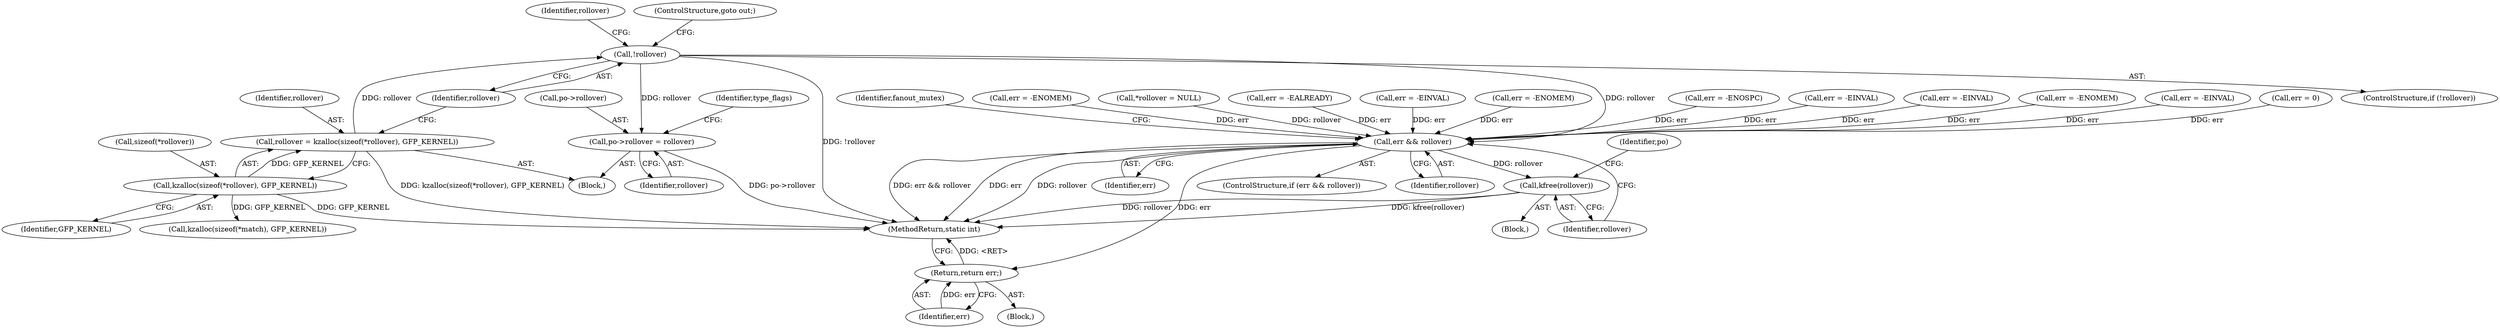 digraph "0_linux_008ba2a13f2d04c947adc536d19debb8fe66f110@pointer" {
"1000196" [label="(Call,!rollover)"];
"1000188" [label="(Call,rollover = kzalloc(sizeof(*rollover), GFP_KERNEL))"];
"1000190" [label="(Call,kzalloc(sizeof(*rollover), GFP_KERNEL))"];
"1000217" [label="(Call,po->rollover = rollover)"];
"1000479" [label="(Call,err && rollover)"];
"1000483" [label="(Call,kfree(rollover))"];
"1000493" [label="(Return,return err;)"];
"1000436" [label="(Call,err = -ENOSPC)"];
"1000478" [label="(ControlStructure,if (err && rollover))"];
"1000482" [label="(Block,)"];
"1000202" [label="(Identifier,rollover)"];
"1000494" [label="(Identifier,err)"];
"1000198" [label="(ControlStructure,goto out;)"];
"1000156" [label="(Call,err = -EINVAL)"];
"1000483" [label="(Call,kfree(rollover))"];
"1000401" [label="(Call,err = -EINVAL)"];
"1000184" [label="(Call,err = -ENOMEM)"];
"1000197" [label="(Identifier,rollover)"];
"1000224" [label="(Identifier,type_flags)"];
"1000189" [label="(Identifier,rollover)"];
"1000302" [label="(Call,kzalloc(sizeof(*match), GFP_KERNEL))"];
"1000481" [label="(Identifier,rollover)"];
"1000232" [label="(Call,err = -EINVAL)"];
"1000474" [label="(Call,err = 0)"];
"1000492" [label="(Identifier,fanout_mutex)"];
"1000195" [label="(ControlStructure,if (!rollover))"];
"1000479" [label="(Call,err && rollover)"];
"1000194" [label="(Identifier,GFP_KERNEL)"];
"1000218" [label="(Call,po->rollover)"];
"1000296" [label="(Call,err = -ENOMEM)"];
"1000105" [label="(Block,)"];
"1000480" [label="(Identifier,err)"];
"1000107" [label="(Call,*rollover = NULL)"];
"1000190" [label="(Call,kzalloc(sizeof(*rollover), GFP_KERNEL))"];
"1000493" [label="(Return,return err;)"];
"1000191" [label="(Call,sizeof(*rollover))"];
"1000166" [label="(Call,err = -EALREADY)"];
"1000188" [label="(Call,rollover = kzalloc(sizeof(*rollover), GFP_KERNEL))"];
"1000221" [label="(Identifier,rollover)"];
"1000484" [label="(Identifier,rollover)"];
"1000183" [label="(Block,)"];
"1000279" [label="(Call,err = -EINVAL)"];
"1000244" [label="(Call,err = -ENOMEM)"];
"1000487" [label="(Identifier,po)"];
"1000196" [label="(Call,!rollover)"];
"1000217" [label="(Call,po->rollover = rollover)"];
"1000495" [label="(MethodReturn,static int)"];
"1000196" -> "1000195"  [label="AST: "];
"1000196" -> "1000197"  [label="CFG: "];
"1000197" -> "1000196"  [label="AST: "];
"1000198" -> "1000196"  [label="CFG: "];
"1000202" -> "1000196"  [label="CFG: "];
"1000196" -> "1000495"  [label="DDG: !rollover"];
"1000188" -> "1000196"  [label="DDG: rollover"];
"1000196" -> "1000217"  [label="DDG: rollover"];
"1000196" -> "1000479"  [label="DDG: rollover"];
"1000188" -> "1000183"  [label="AST: "];
"1000188" -> "1000190"  [label="CFG: "];
"1000189" -> "1000188"  [label="AST: "];
"1000190" -> "1000188"  [label="AST: "];
"1000197" -> "1000188"  [label="CFG: "];
"1000188" -> "1000495"  [label="DDG: kzalloc(sizeof(*rollover), GFP_KERNEL)"];
"1000190" -> "1000188"  [label="DDG: GFP_KERNEL"];
"1000190" -> "1000194"  [label="CFG: "];
"1000191" -> "1000190"  [label="AST: "];
"1000194" -> "1000190"  [label="AST: "];
"1000190" -> "1000495"  [label="DDG: GFP_KERNEL"];
"1000190" -> "1000302"  [label="DDG: GFP_KERNEL"];
"1000217" -> "1000183"  [label="AST: "];
"1000217" -> "1000221"  [label="CFG: "];
"1000218" -> "1000217"  [label="AST: "];
"1000221" -> "1000217"  [label="AST: "];
"1000224" -> "1000217"  [label="CFG: "];
"1000217" -> "1000495"  [label="DDG: po->rollover"];
"1000479" -> "1000478"  [label="AST: "];
"1000479" -> "1000480"  [label="CFG: "];
"1000479" -> "1000481"  [label="CFG: "];
"1000480" -> "1000479"  [label="AST: "];
"1000481" -> "1000479"  [label="AST: "];
"1000484" -> "1000479"  [label="CFG: "];
"1000492" -> "1000479"  [label="CFG: "];
"1000479" -> "1000495"  [label="DDG: err && rollover"];
"1000479" -> "1000495"  [label="DDG: err"];
"1000479" -> "1000495"  [label="DDG: rollover"];
"1000232" -> "1000479"  [label="DDG: err"];
"1000279" -> "1000479"  [label="DDG: err"];
"1000156" -> "1000479"  [label="DDG: err"];
"1000401" -> "1000479"  [label="DDG: err"];
"1000166" -> "1000479"  [label="DDG: err"];
"1000474" -> "1000479"  [label="DDG: err"];
"1000296" -> "1000479"  [label="DDG: err"];
"1000244" -> "1000479"  [label="DDG: err"];
"1000436" -> "1000479"  [label="DDG: err"];
"1000184" -> "1000479"  [label="DDG: err"];
"1000107" -> "1000479"  [label="DDG: rollover"];
"1000479" -> "1000483"  [label="DDG: rollover"];
"1000479" -> "1000493"  [label="DDG: err"];
"1000483" -> "1000482"  [label="AST: "];
"1000483" -> "1000484"  [label="CFG: "];
"1000484" -> "1000483"  [label="AST: "];
"1000487" -> "1000483"  [label="CFG: "];
"1000483" -> "1000495"  [label="DDG: kfree(rollover)"];
"1000483" -> "1000495"  [label="DDG: rollover"];
"1000493" -> "1000105"  [label="AST: "];
"1000493" -> "1000494"  [label="CFG: "];
"1000494" -> "1000493"  [label="AST: "];
"1000495" -> "1000493"  [label="CFG: "];
"1000493" -> "1000495"  [label="DDG: <RET>"];
"1000494" -> "1000493"  [label="DDG: err"];
}
